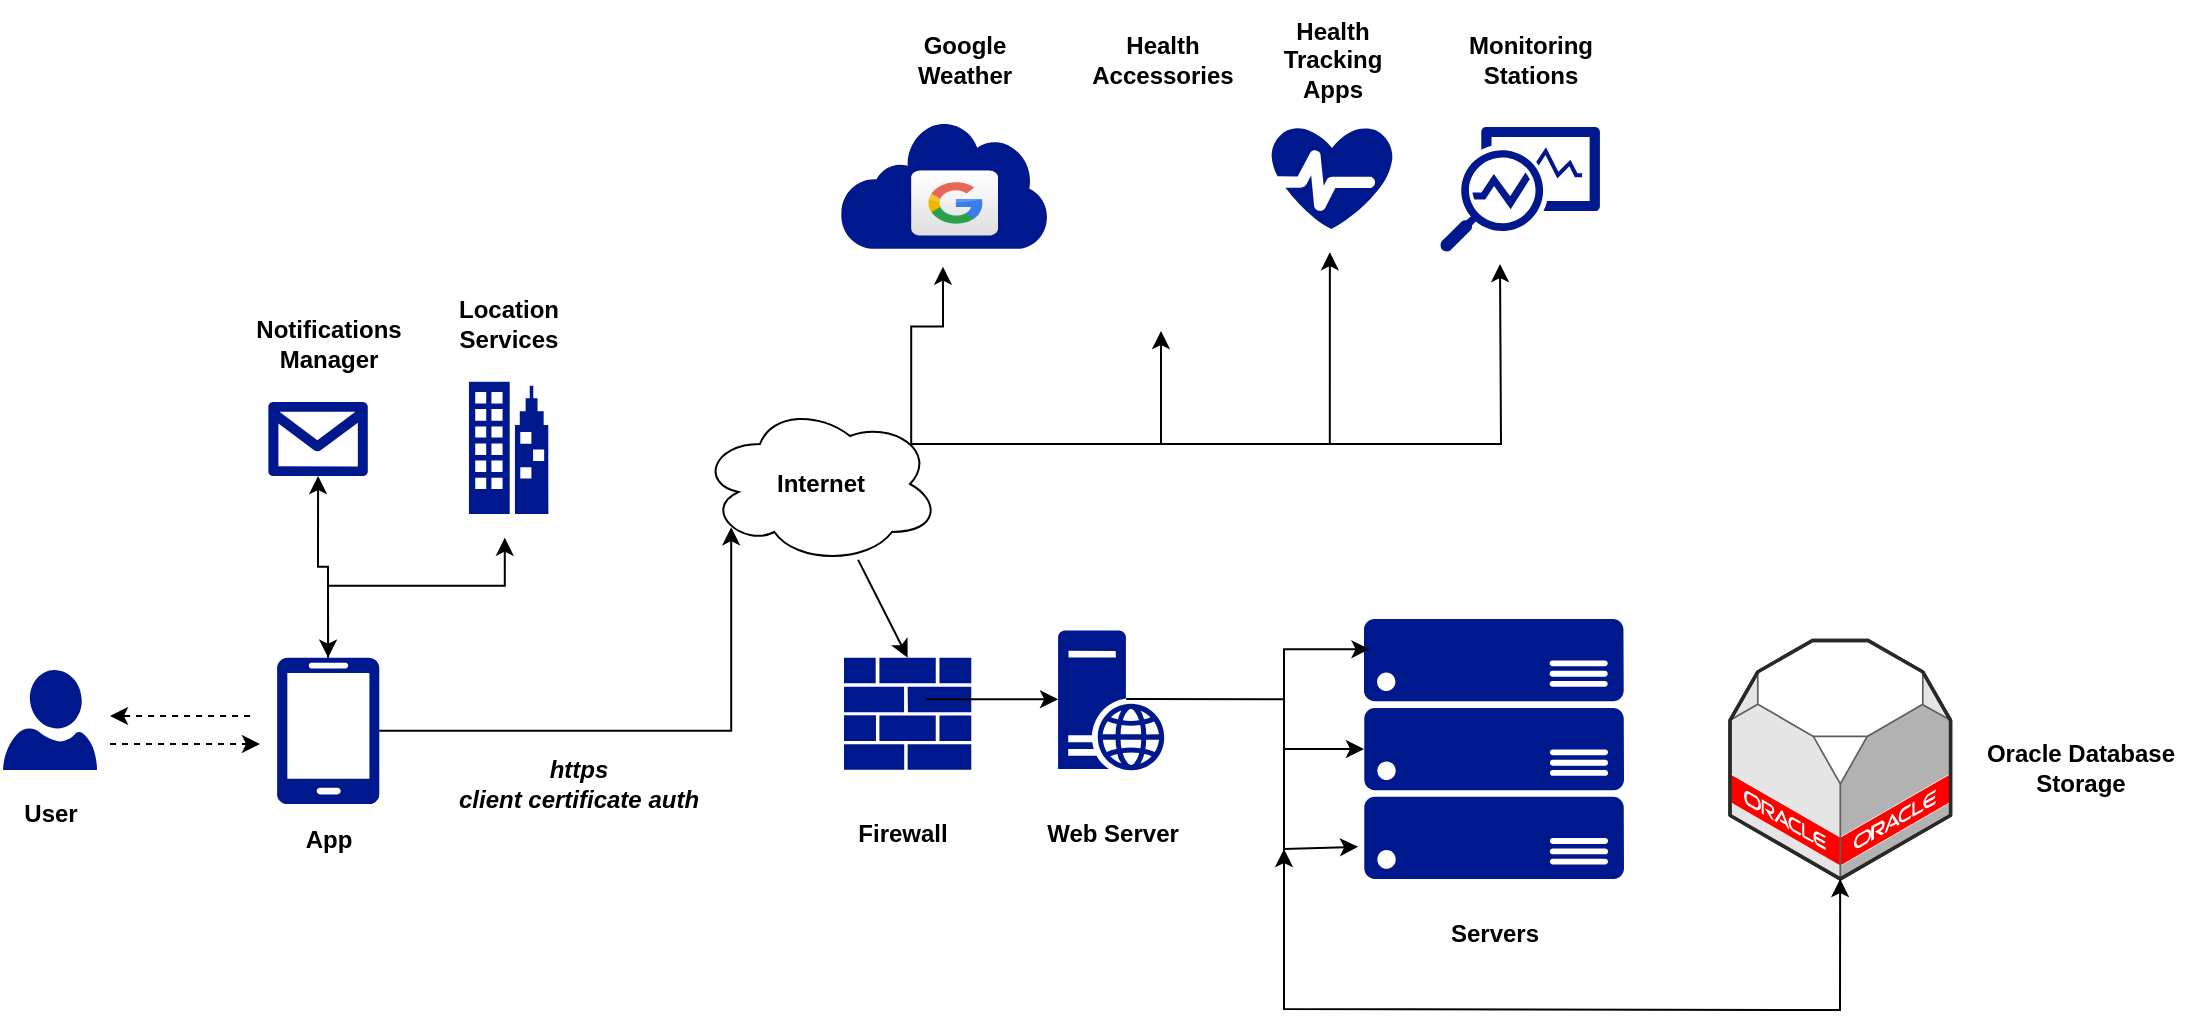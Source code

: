 <mxfile version="21.3.7" type="google">
  <diagram name="Page-1" id="zI3yWLGXhm4FWazmuCv5">
    <mxGraphModel grid="1" page="1" gridSize="10" guides="1" tooltips="1" connect="1" arrows="1" fold="1" pageScale="1" pageWidth="1169" pageHeight="827" math="0" shadow="0">
      <root>
        <mxCell id="0" />
        <mxCell id="1" parent="0" />
        <mxCell id="EETjcoxnO0x1-ZEuC4fn-17" style="edgeStyle=orthogonalEdgeStyle;rounded=0;orthogonalLoop=1;jettySize=auto;html=1;exitX=0;exitY=0.5;exitDx=0;exitDy=0;exitPerimeter=0;endArrow=none;endFill=0;startArrow=classic;startFill=1;" edge="1" parent="1" source="p1qf3P2jHE0ytMytOzNf-36">
          <mxGeometry relative="1" as="geometry">
            <mxPoint x="607" y="527.5" as="sourcePoint" />
            <mxPoint x="692" y="452.5" as="targetPoint" />
          </mxGeometry>
        </mxCell>
        <mxCell id="0226WKh6Ut-3YAxxsEpG-4" value="" style="html=1;labelBackgroundColor=#ffffff;startArrow=none;startFill=0;startSize=6;endArrow=classic;endFill=1;endSize=6;jettySize=auto;orthogonalLoop=1;strokeWidth=1;dashed=1;fontSize=14;rounded=0;" edge="1" parent="1">
          <mxGeometry width="60" height="60" relative="1" as="geometry">
            <mxPoint x="105" y="450" as="sourcePoint" />
            <mxPoint x="180" y="450" as="targetPoint" />
          </mxGeometry>
        </mxCell>
        <mxCell id="EETjcoxnO0x1-ZEuC4fn-9" value="" style="html=1;labelBackgroundColor=#ffffff;startArrow=none;startFill=0;startSize=6;endArrow=classic;endFill=1;endSize=6;jettySize=auto;orthogonalLoop=1;strokeWidth=1;dashed=1;fontSize=14;rounded=0;" edge="1" parent="1">
          <mxGeometry width="60" height="60" relative="1" as="geometry">
            <mxPoint x="175" y="436" as="sourcePoint" />
            <mxPoint x="105" y="436" as="targetPoint" />
          </mxGeometry>
        </mxCell>
        <mxCell id="EETjcoxnO0x1-ZEuC4fn-19" value="Web Server" style="text;html=1;align=center;verticalAlign=middle;resizable=0;points=[];autosize=1;strokeColor=none;fillColor=none;fontStyle=1" vertex="1" parent="1">
          <mxGeometry x="560.64" y="480" width="90" height="30" as="geometry" />
        </mxCell>
        <mxCell id="EETjcoxnO0x1-ZEuC4fn-20" value="Oracle Database&lt;br&gt;Storage" style="text;html=1;align=center;verticalAlign=middle;resizable=0;points=[];autosize=1;strokeColor=none;fillColor=none;fontStyle=1" vertex="1" parent="1">
          <mxGeometry x="1030" y="441.5" width="120" height="40" as="geometry" />
        </mxCell>
        <mxCell id="EETjcoxnO0x1-ZEuC4fn-21" value="User" style="text;html=1;align=center;verticalAlign=middle;resizable=0;points=[];autosize=1;strokeColor=none;fillColor=none;fontStyle=1" vertex="1" parent="1">
          <mxGeometry x="50" y="470" width="50" height="30" as="geometry" />
        </mxCell>
        <mxCell id="EETjcoxnO0x1-ZEuC4fn-22" value="App" style="text;html=1;align=center;verticalAlign=middle;resizable=0;points=[];autosize=1;strokeColor=none;fillColor=none;fontStyle=1" vertex="1" parent="1">
          <mxGeometry x="189.04" y="482.5" width="50" height="30" as="geometry" />
        </mxCell>
        <mxCell id="p1qf3P2jHE0ytMytOzNf-13" value="Health&lt;br&gt;Accessories" style="text;html=1;align=center;verticalAlign=middle;resizable=0;points=[];autosize=1;strokeColor=none;fillColor=none;fontStyle=1" vertex="1" parent="1">
          <mxGeometry x="585.5" y="88" width="90" height="40" as="geometry" />
        </mxCell>
        <mxCell id="p1qf3P2jHE0ytMytOzNf-14" value="Health&lt;br&gt;Tracking&lt;br&gt;Apps" style="text;html=1;align=center;verticalAlign=middle;resizable=0;points=[];autosize=1;strokeColor=none;fillColor=none;fontStyle=1" vertex="1" parent="1">
          <mxGeometry x="681.15" y="78" width="70" height="60" as="geometry" />
        </mxCell>
        <mxCell id="p1qf3P2jHE0ytMytOzNf-15" value="Monitoring&lt;br&gt;Stations" style="text;html=1;align=center;verticalAlign=middle;resizable=0;points=[];autosize=1;strokeColor=none;fillColor=none;fontStyle=1" vertex="1" parent="1">
          <mxGeometry x="770" y="88" width="90" height="40" as="geometry" />
        </mxCell>
        <mxCell id="p1qf3P2jHE0ytMytOzNf-23" value="Google&lt;br&gt;Weather" style="text;html=1;align=center;verticalAlign=middle;resizable=0;points=[];autosize=1;strokeColor=none;fillColor=none;fontStyle=1" vertex="1" parent="1">
          <mxGeometry x="496.5" y="88" width="70" height="40" as="geometry" />
        </mxCell>
        <mxCell id="-BOmKHmI5-0yJtYpFgzO-10" style="edgeStyle=orthogonalEdgeStyle;rounded=0;orthogonalLoop=1;jettySize=auto;html=1;exitX=0.88;exitY=0.25;exitDx=0;exitDy=0;exitPerimeter=0;entryX=0.495;entryY=1.139;entryDx=0;entryDy=0;entryPerimeter=0;" edge="1" parent="1" source="p1qf3P2jHE0ytMytOzNf-24" target="p1qf3P2jHE0ytMytOzNf-62">
          <mxGeometry relative="1" as="geometry" />
        </mxCell>
        <mxCell id="-BOmKHmI5-0yJtYpFgzO-11" style="edgeStyle=orthogonalEdgeStyle;rounded=0;orthogonalLoop=1;jettySize=auto;html=1;exitX=0.88;exitY=0.25;exitDx=0;exitDy=0;exitPerimeter=0;entryX=0.5;entryY=1;entryDx=0;entryDy=0;" edge="1" parent="1" source="p1qf3P2jHE0ytMytOzNf-24" target="p1qf3P2jHE0ytMytOzNf-58">
          <mxGeometry relative="1" as="geometry" />
        </mxCell>
        <mxCell id="-BOmKHmI5-0yJtYpFgzO-12" style="edgeStyle=orthogonalEdgeStyle;rounded=0;orthogonalLoop=1;jettySize=auto;html=1;exitX=0.88;exitY=0.25;exitDx=0;exitDy=0;exitPerimeter=0;entryX=0.48;entryY=1.227;entryDx=0;entryDy=0;entryPerimeter=0;" edge="1" parent="1" source="p1qf3P2jHE0ytMytOzNf-24" target="p1qf3P2jHE0ytMytOzNf-61">
          <mxGeometry relative="1" as="geometry" />
        </mxCell>
        <mxCell id="-BOmKHmI5-0yJtYpFgzO-13" style="edgeStyle=orthogonalEdgeStyle;rounded=0;orthogonalLoop=1;jettySize=auto;html=1;exitX=0.88;exitY=0.25;exitDx=0;exitDy=0;exitPerimeter=0;" edge="1" parent="1" source="p1qf3P2jHE0ytMytOzNf-24">
          <mxGeometry relative="1" as="geometry">
            <mxPoint x="800" y="210" as="targetPoint" />
          </mxGeometry>
        </mxCell>
        <mxCell id="p1qf3P2jHE0ytMytOzNf-24" value="" style="ellipse;shape=cloud;whiteSpace=wrap;html=1;" vertex="1" parent="1">
          <mxGeometry x="400" y="280" width="120" height="80" as="geometry" />
        </mxCell>
        <mxCell id="p1qf3P2jHE0ytMytOzNf-37" value="" style="verticalLabelPosition=bottom;html=1;verticalAlign=top;strokeWidth=1;align=center;outlineConnect=0;dashed=0;outlineConnect=0;shape=mxgraph.aws3d.oracleDbServer;fillColor=#ffffff;strokeColor=#5E5E5E;aspect=fixed;" vertex="1" parent="1">
          <mxGeometry x="915" y="398.25" width="110.29" height="119.25" as="geometry" />
        </mxCell>
        <mxCell id="p1qf3P2jHE0ytMytOzNf-42" value="" style="endArrow=none;html=1;rounded=0;exitX=-0.023;exitY=0.876;exitDx=0;exitDy=0;exitPerimeter=0;endFill=0;startArrow=classic;startFill=1;" edge="1" parent="1" source="p1qf3P2jHE0ytMytOzNf-36">
          <mxGeometry width="50" height="50" relative="1" as="geometry">
            <mxPoint x="632" y="492.5" as="sourcePoint" />
            <mxPoint x="692" y="452.5" as="targetPoint" />
            <Array as="points">
              <mxPoint x="692" y="502.5" />
            </Array>
          </mxGeometry>
        </mxCell>
        <mxCell id="p1qf3P2jHE0ytMytOzNf-36" value="" style="sketch=0;aspect=fixed;pointerEvents=1;shadow=0;dashed=0;html=1;strokeColor=none;labelPosition=center;verticalLabelPosition=bottom;verticalAlign=top;align=center;fillColor=#00188D;shape=mxgraph.azure.server_rack" vertex="1" parent="1">
          <mxGeometry x="732" y="387.5" width="130" height="130" as="geometry" />
        </mxCell>
        <mxCell id="p1qf3P2jHE0ytMytOzNf-47" value="Firewall" style="text;html=1;align=center;verticalAlign=middle;resizable=0;points=[];autosize=1;strokeColor=none;fillColor=none;fontStyle=1" vertex="1" parent="1">
          <mxGeometry x="465.64" y="480" width="70" height="30" as="geometry" />
        </mxCell>
        <mxCell id="p1qf3P2jHE0ytMytOzNf-48" value="Servers" style="text;html=1;align=center;verticalAlign=middle;resizable=0;points=[];autosize=1;strokeColor=none;fillColor=none;fontStyle=1" vertex="1" parent="1">
          <mxGeometry x="762" y="530" width="70" height="30" as="geometry" />
        </mxCell>
        <mxCell id="p1qf3P2jHE0ytMytOzNf-49" value="" style="endArrow=classic;html=1;rounded=0;endFill=1;startArrow=classic;startFill=1;" edge="1" parent="1" target="p1qf3P2jHE0ytMytOzNf-37">
          <mxGeometry width="50" height="50" relative="1" as="geometry">
            <mxPoint x="692" y="502.5" as="sourcePoint" />
            <mxPoint x="1012" y="510.5" as="targetPoint" />
            <Array as="points">
              <mxPoint x="692" y="582.5" />
              <mxPoint x="970" y="583" />
            </Array>
          </mxGeometry>
        </mxCell>
        <mxCell id="-BOmKHmI5-0yJtYpFgzO-9" style="edgeStyle=orthogonalEdgeStyle;rounded=0;orthogonalLoop=1;jettySize=auto;html=1;exitX=0.64;exitY=0.49;exitDx=0;exitDy=0;exitPerimeter=0;entryX=0.021;entryY=0.116;entryDx=0;entryDy=0;entryPerimeter=0;" edge="1" parent="1" source="p1qf3P2jHE0ytMytOzNf-50" target="p1qf3P2jHE0ytMytOzNf-36">
          <mxGeometry relative="1" as="geometry">
            <Array as="points">
              <mxPoint x="692" y="428" />
              <mxPoint x="692" y="403" />
            </Array>
          </mxGeometry>
        </mxCell>
        <mxCell id="p1qf3P2jHE0ytMytOzNf-50" value="" style="sketch=0;aspect=fixed;pointerEvents=1;shadow=0;dashed=0;html=1;strokeColor=none;labelPosition=center;verticalLabelPosition=bottom;verticalAlign=top;align=center;fillColor=#00188D;shape=mxgraph.mscae.enterprise.web_server" vertex="1" parent="1">
          <mxGeometry x="579.04" y="393.25" width="53.2" height="70" as="geometry" />
        </mxCell>
        <mxCell id="p1qf3P2jHE0ytMytOzNf-55" value="" style="sketch=0;aspect=fixed;pointerEvents=1;shadow=0;dashed=0;html=1;strokeColor=none;labelPosition=center;verticalLabelPosition=bottom;verticalAlign=top;align=center;fillColor=#00188D;shape=mxgraph.azure.user" vertex="1" parent="1">
          <mxGeometry x="51.5" y="413" width="47" height="50" as="geometry" />
        </mxCell>
        <mxCell id="p1qf3P2jHE0ytMytOzNf-58" value="" style="shape=image;html=1;verticalAlign=top;verticalLabelPosition=bottom;labelBackgroundColor=#ffffff;imageAspect=0;aspect=fixed;image=https://cdn0.iconfinder.com/data/icons/devices-42/1600/Watch_2-128.png" vertex="1" parent="1">
          <mxGeometry x="566.5" y="115.5" width="128" height="128" as="geometry" />
        </mxCell>
        <mxCell id="-BOmKHmI5-0yJtYpFgzO-6" style="edgeStyle=orthogonalEdgeStyle;rounded=0;orthogonalLoop=1;jettySize=auto;html=1;exitX=1;exitY=0.5;exitDx=0;exitDy=0;exitPerimeter=0;entryX=0.13;entryY=0.77;entryDx=0;entryDy=0;entryPerimeter=0;" edge="1" parent="1" source="p1qf3P2jHE0ytMytOzNf-60" target="p1qf3P2jHE0ytMytOzNf-24">
          <mxGeometry relative="1" as="geometry" />
        </mxCell>
        <mxCell id="-BOmKHmI5-0yJtYpFgzO-24" style="edgeStyle=orthogonalEdgeStyle;rounded=0;orthogonalLoop=1;jettySize=auto;html=1;exitX=0.5;exitY=0;exitDx=0;exitDy=0;exitPerimeter=0;entryX=0.5;entryY=1;entryDx=0;entryDy=0;entryPerimeter=0;startArrow=classic;startFill=1;" edge="1" parent="1" source="p1qf3P2jHE0ytMytOzNf-60" target="-BOmKHmI5-0yJtYpFgzO-19">
          <mxGeometry relative="1" as="geometry" />
        </mxCell>
        <mxCell id="-BOmKHmI5-0yJtYpFgzO-25" style="edgeStyle=orthogonalEdgeStyle;rounded=0;orthogonalLoop=1;jettySize=auto;html=1;exitX=0.5;exitY=0;exitDx=0;exitDy=0;exitPerimeter=0;entryX=0.451;entryY=1.179;entryDx=0;entryDy=0;entryPerimeter=0;" edge="1" parent="1" source="p1qf3P2jHE0ytMytOzNf-60" target="p1qf3P2jHE0ytMytOzNf-64">
          <mxGeometry relative="1" as="geometry" />
        </mxCell>
        <mxCell id="p1qf3P2jHE0ytMytOzNf-60" value="" style="sketch=0;aspect=fixed;pointerEvents=1;shadow=0;dashed=0;html=1;strokeColor=none;labelPosition=center;verticalLabelPosition=bottom;verticalAlign=top;align=center;fillColor=#00188D;shape=mxgraph.azure.mobile" vertex="1" parent="1">
          <mxGeometry x="188.43" y="406.82" width="51.22" height="73.18" as="geometry" />
        </mxCell>
        <mxCell id="p1qf3P2jHE0ytMytOzNf-61" value="" style="sketch=0;aspect=fixed;pointerEvents=1;shadow=0;dashed=0;html=1;strokeColor=none;labelPosition=center;verticalLabelPosition=bottom;verticalAlign=top;align=center;fillColor=#00188D;shape=mxgraph.azure.health_monitoring" vertex="1" parent="1">
          <mxGeometry x="685.79" y="141.5" width="60.71" height="51" as="geometry" />
        </mxCell>
        <mxCell id="p1qf3P2jHE0ytMytOzNf-62" value="" style="sketch=0;aspect=fixed;pointerEvents=1;shadow=0;dashed=0;html=1;strokeColor=none;labelPosition=center;verticalLabelPosition=bottom;verticalAlign=top;align=center;fillColor=#00188D;shape=mxgraph.mscae.enterprise.internet" vertex="1" parent="1">
          <mxGeometry x="470" y="137.92" width="104" height="64.48" as="geometry" />
        </mxCell>
        <mxCell id="p1qf3P2jHE0ytMytOzNf-19" value="" style="dashed=0;outlineConnect=0;html=1;align=center;labelPosition=center;verticalLabelPosition=bottom;verticalAlign=top;shape=mxgraph.webicons.google;gradientColor=#DFDEDE" vertex="1" parent="1">
          <mxGeometry x="505.6" y="163.25" width="43.4" height="32.5" as="geometry" />
        </mxCell>
        <mxCell id="p1qf3P2jHE0ytMytOzNf-64" value="" style="sketch=0;aspect=fixed;pointerEvents=1;shadow=0;dashed=0;html=1;strokeColor=none;labelPosition=center;verticalLabelPosition=bottom;verticalAlign=top;align=center;fillColor=#00188D;shape=mxgraph.azure.enterprise" vertex="1" parent="1">
          <mxGeometry x="284.48" y="268.82" width="39.71" height="66.18" as="geometry" />
        </mxCell>
        <mxCell id="-BOmKHmI5-0yJtYpFgzO-3" value="Internet" style="text;html=1;align=center;verticalAlign=middle;resizable=0;points=[];autosize=1;strokeColor=none;fillColor=none;fontStyle=1" vertex="1" parent="1">
          <mxGeometry x="425" y="305" width="70" height="30" as="geometry" />
        </mxCell>
        <mxCell id="p1qf3P2jHE0ytMytOzNf-40" value="" style="sketch=0;aspect=fixed;pointerEvents=1;shadow=0;dashed=0;html=1;strokeColor=none;labelPosition=center;verticalLabelPosition=bottom;verticalAlign=top;align=center;fillColor=#00188D;shape=mxgraph.mscae.enterprise.firewall" vertex="1" parent="1">
          <mxGeometry x="472" y="406.82" width="63.64" height="56" as="geometry" />
        </mxCell>
        <mxCell id="-BOmKHmI5-0yJtYpFgzO-5" value="" style="endArrow=classic;html=1;rounded=0;" edge="1" parent="1">
          <mxGeometry width="50" height="50" relative="1" as="geometry">
            <mxPoint x="513.04" y="427.66" as="sourcePoint" />
            <mxPoint x="579.04" y="427.66" as="targetPoint" />
          </mxGeometry>
        </mxCell>
        <mxCell id="-BOmKHmI5-0yJtYpFgzO-14" value="Notifications&lt;br&gt;Manager" style="text;html=1;align=center;verticalAlign=middle;resizable=0;points=[];autosize=1;strokeColor=none;fillColor=none;fontStyle=1" vertex="1" parent="1">
          <mxGeometry x="164.04" y="230" width="100" height="40" as="geometry" />
        </mxCell>
        <mxCell id="-BOmKHmI5-0yJtYpFgzO-15" value="Location&lt;br&gt;Services" style="text;html=1;align=center;verticalAlign=middle;resizable=0;points=[];autosize=1;strokeColor=none;fillColor=none;fontStyle=1" vertex="1" parent="1">
          <mxGeometry x="269.33" y="219.82" width="70" height="40" as="geometry" />
        </mxCell>
        <mxCell id="-BOmKHmI5-0yJtYpFgzO-16" value="" style="endArrow=classic;html=1;rounded=0;entryX=0.5;entryY=0;entryDx=0;entryDy=0;entryPerimeter=0;" edge="1" parent="1" source="p1qf3P2jHE0ytMytOzNf-24" target="p1qf3P2jHE0ytMytOzNf-40">
          <mxGeometry width="50" height="50" relative="1" as="geometry">
            <mxPoint x="411" y="360" as="sourcePoint" />
            <mxPoint x="411.23" y="406.82" as="targetPoint" />
          </mxGeometry>
        </mxCell>
        <mxCell id="-BOmKHmI5-0yJtYpFgzO-17" value="" style="endArrow=none;html=1;rounded=0;" edge="1" parent="1">
          <mxGeometry width="50" height="50" relative="1" as="geometry">
            <mxPoint x="692" y="510" as="sourcePoint" />
            <mxPoint x="692" y="410" as="targetPoint" />
          </mxGeometry>
        </mxCell>
        <mxCell id="-BOmKHmI5-0yJtYpFgzO-19" value="" style="sketch=0;aspect=fixed;pointerEvents=1;shadow=0;dashed=0;html=1;strokeColor=none;labelPosition=center;verticalLabelPosition=bottom;verticalAlign=top;align=center;fillColor=#00188D;shape=mxgraph.azure.message2;" vertex="1" parent="1">
          <mxGeometry x="184.04" y="279" width="50" height="37" as="geometry" />
        </mxCell>
        <mxCell id="-BOmKHmI5-0yJtYpFgzO-20" value="" style="sketch=0;aspect=fixed;pointerEvents=1;shadow=0;dashed=0;html=1;strokeColor=none;labelPosition=center;verticalLabelPosition=bottom;verticalAlign=top;align=center;fillColor=#00188D;shape=mxgraph.mscae.enterprise.monitor_running_apps" vertex="1" parent="1">
          <mxGeometry x="770" y="141.5" width="80" height="62.4" as="geometry" />
        </mxCell>
        <mxCell id="-BOmKHmI5-0yJtYpFgzO-22" value="https&lt;br&gt;client certificate auth" style="text;html=1;align=center;verticalAlign=middle;resizable=0;points=[];autosize=1;strokeColor=none;fillColor=none;fontStyle=3" vertex="1" parent="1">
          <mxGeometry x="269.33" y="450" width="140" height="40" as="geometry" />
        </mxCell>
      </root>
    </mxGraphModel>
  </diagram>
</mxfile>
